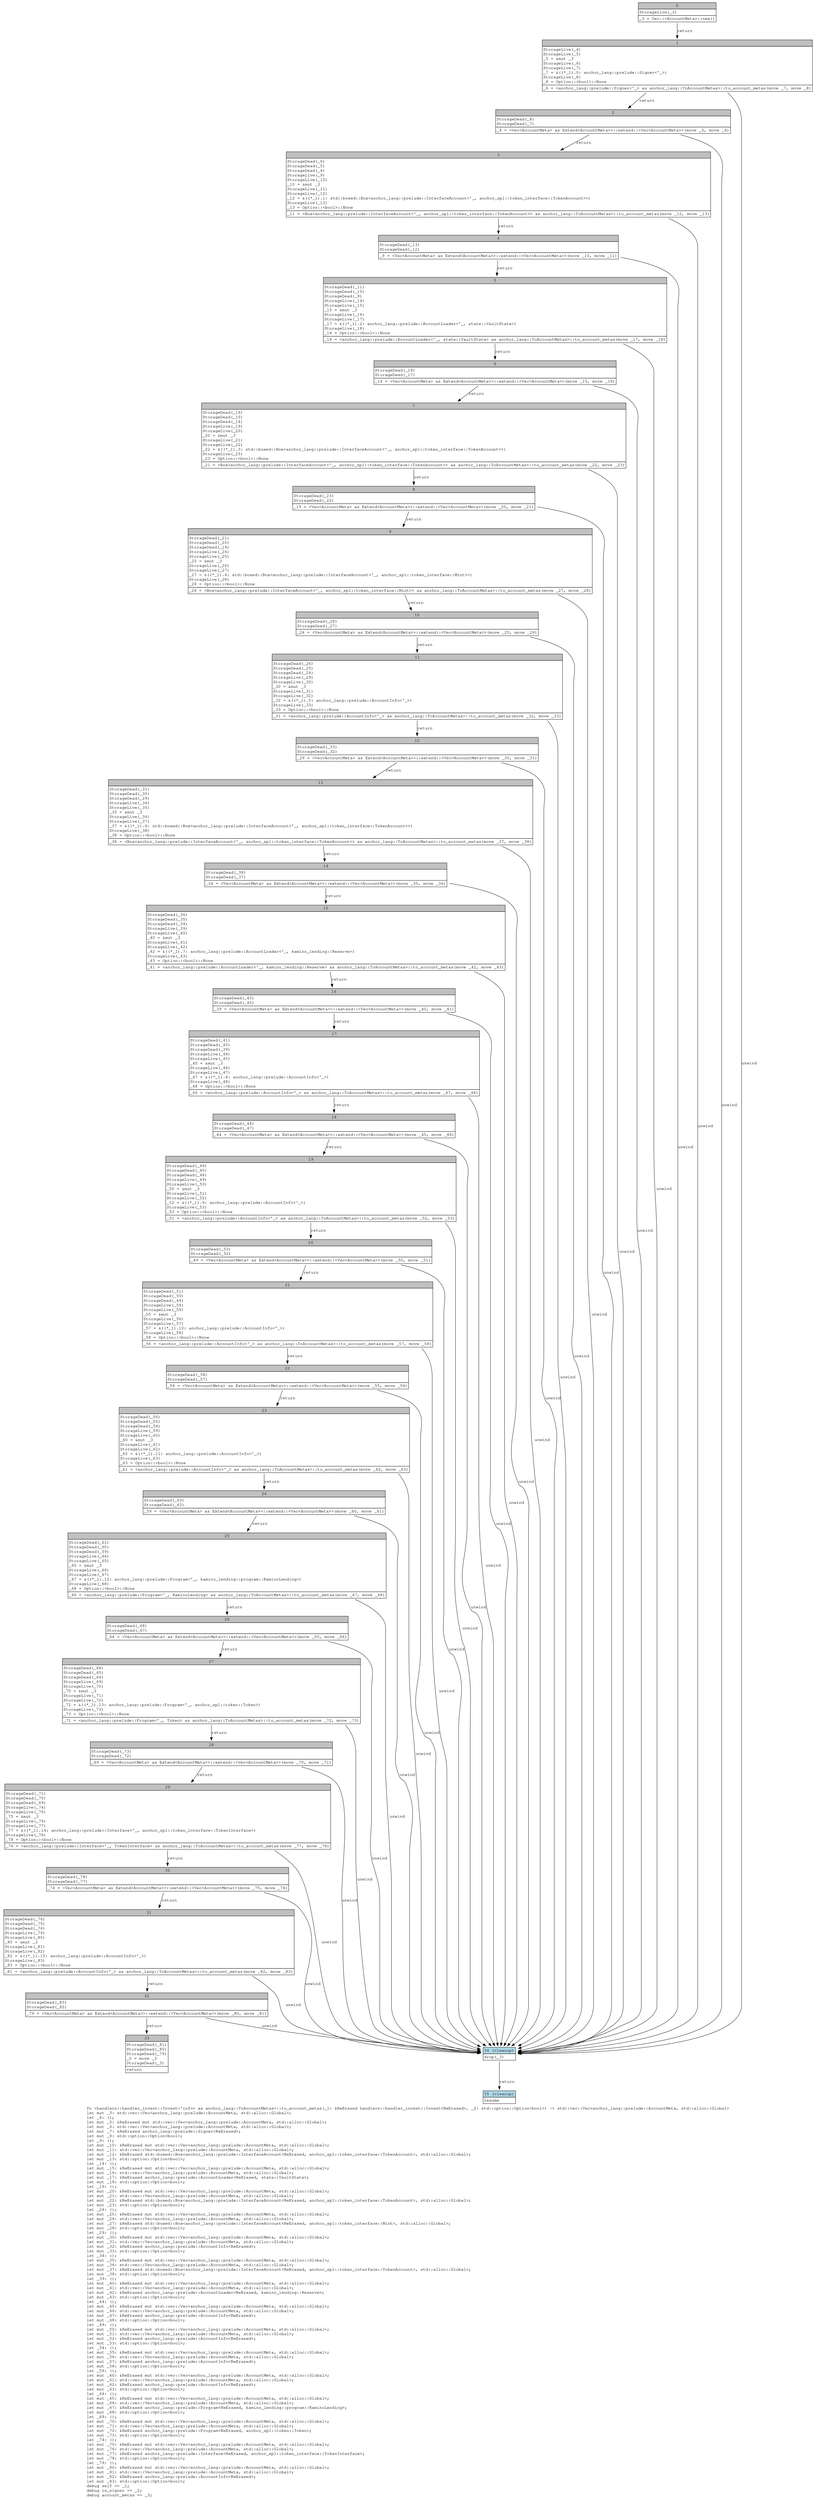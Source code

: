 digraph Mir_0_1079 {
    graph [fontname="Courier, monospace"];
    node [fontname="Courier, monospace"];
    edge [fontname="Courier, monospace"];
    label=<fn &lt;handlers::handler_invest::Invest&lt;'info&gt; as anchor_lang::ToAccountMetas&gt;::to_account_metas(_1: &amp;ReErased handlers::handler_invest::Invest&lt;ReErased&gt;, _2: std::option::Option&lt;bool&gt;) -&gt; std::vec::Vec&lt;anchor_lang::prelude::AccountMeta, std::alloc::Global&gt;<br align="left"/>let mut _3: std::vec::Vec&lt;anchor_lang::prelude::AccountMeta, std::alloc::Global&gt;;<br align="left"/>let _4: ();<br align="left"/>let mut _5: &amp;ReErased mut std::vec::Vec&lt;anchor_lang::prelude::AccountMeta, std::alloc::Global&gt;;<br align="left"/>let mut _6: std::vec::Vec&lt;anchor_lang::prelude::AccountMeta, std::alloc::Global&gt;;<br align="left"/>let mut _7: &amp;ReErased anchor_lang::prelude::Signer&lt;ReErased&gt;;<br align="left"/>let mut _8: std::option::Option&lt;bool&gt;;<br align="left"/>let _9: ();<br align="left"/>let mut _10: &amp;ReErased mut std::vec::Vec&lt;anchor_lang::prelude::AccountMeta, std::alloc::Global&gt;;<br align="left"/>let mut _11: std::vec::Vec&lt;anchor_lang::prelude::AccountMeta, std::alloc::Global&gt;;<br align="left"/>let mut _12: &amp;ReErased std::boxed::Box&lt;anchor_lang::prelude::InterfaceAccount&lt;ReErased, anchor_spl::token_interface::TokenAccount&gt;, std::alloc::Global&gt;;<br align="left"/>let mut _13: std::option::Option&lt;bool&gt;;<br align="left"/>let _14: ();<br align="left"/>let mut _15: &amp;ReErased mut std::vec::Vec&lt;anchor_lang::prelude::AccountMeta, std::alloc::Global&gt;;<br align="left"/>let mut _16: std::vec::Vec&lt;anchor_lang::prelude::AccountMeta, std::alloc::Global&gt;;<br align="left"/>let mut _17: &amp;ReErased anchor_lang::prelude::AccountLoader&lt;ReErased, state::VaultState&gt;;<br align="left"/>let mut _18: std::option::Option&lt;bool&gt;;<br align="left"/>let _19: ();<br align="left"/>let mut _20: &amp;ReErased mut std::vec::Vec&lt;anchor_lang::prelude::AccountMeta, std::alloc::Global&gt;;<br align="left"/>let mut _21: std::vec::Vec&lt;anchor_lang::prelude::AccountMeta, std::alloc::Global&gt;;<br align="left"/>let mut _22: &amp;ReErased std::boxed::Box&lt;anchor_lang::prelude::InterfaceAccount&lt;ReErased, anchor_spl::token_interface::TokenAccount&gt;, std::alloc::Global&gt;;<br align="left"/>let mut _23: std::option::Option&lt;bool&gt;;<br align="left"/>let _24: ();<br align="left"/>let mut _25: &amp;ReErased mut std::vec::Vec&lt;anchor_lang::prelude::AccountMeta, std::alloc::Global&gt;;<br align="left"/>let mut _26: std::vec::Vec&lt;anchor_lang::prelude::AccountMeta, std::alloc::Global&gt;;<br align="left"/>let mut _27: &amp;ReErased std::boxed::Box&lt;anchor_lang::prelude::InterfaceAccount&lt;ReErased, anchor_spl::token_interface::Mint&gt;, std::alloc::Global&gt;;<br align="left"/>let mut _28: std::option::Option&lt;bool&gt;;<br align="left"/>let _29: ();<br align="left"/>let mut _30: &amp;ReErased mut std::vec::Vec&lt;anchor_lang::prelude::AccountMeta, std::alloc::Global&gt;;<br align="left"/>let mut _31: std::vec::Vec&lt;anchor_lang::prelude::AccountMeta, std::alloc::Global&gt;;<br align="left"/>let mut _32: &amp;ReErased anchor_lang::prelude::AccountInfo&lt;ReErased&gt;;<br align="left"/>let mut _33: std::option::Option&lt;bool&gt;;<br align="left"/>let _34: ();<br align="left"/>let mut _35: &amp;ReErased mut std::vec::Vec&lt;anchor_lang::prelude::AccountMeta, std::alloc::Global&gt;;<br align="left"/>let mut _36: std::vec::Vec&lt;anchor_lang::prelude::AccountMeta, std::alloc::Global&gt;;<br align="left"/>let mut _37: &amp;ReErased std::boxed::Box&lt;anchor_lang::prelude::InterfaceAccount&lt;ReErased, anchor_spl::token_interface::TokenAccount&gt;, std::alloc::Global&gt;;<br align="left"/>let mut _38: std::option::Option&lt;bool&gt;;<br align="left"/>let _39: ();<br align="left"/>let mut _40: &amp;ReErased mut std::vec::Vec&lt;anchor_lang::prelude::AccountMeta, std::alloc::Global&gt;;<br align="left"/>let mut _41: std::vec::Vec&lt;anchor_lang::prelude::AccountMeta, std::alloc::Global&gt;;<br align="left"/>let mut _42: &amp;ReErased anchor_lang::prelude::AccountLoader&lt;ReErased, kamino_lending::Reserve&gt;;<br align="left"/>let mut _43: std::option::Option&lt;bool&gt;;<br align="left"/>let _44: ();<br align="left"/>let mut _45: &amp;ReErased mut std::vec::Vec&lt;anchor_lang::prelude::AccountMeta, std::alloc::Global&gt;;<br align="left"/>let mut _46: std::vec::Vec&lt;anchor_lang::prelude::AccountMeta, std::alloc::Global&gt;;<br align="left"/>let mut _47: &amp;ReErased anchor_lang::prelude::AccountInfo&lt;ReErased&gt;;<br align="left"/>let mut _48: std::option::Option&lt;bool&gt;;<br align="left"/>let _49: ();<br align="left"/>let mut _50: &amp;ReErased mut std::vec::Vec&lt;anchor_lang::prelude::AccountMeta, std::alloc::Global&gt;;<br align="left"/>let mut _51: std::vec::Vec&lt;anchor_lang::prelude::AccountMeta, std::alloc::Global&gt;;<br align="left"/>let mut _52: &amp;ReErased anchor_lang::prelude::AccountInfo&lt;ReErased&gt;;<br align="left"/>let mut _53: std::option::Option&lt;bool&gt;;<br align="left"/>let _54: ();<br align="left"/>let mut _55: &amp;ReErased mut std::vec::Vec&lt;anchor_lang::prelude::AccountMeta, std::alloc::Global&gt;;<br align="left"/>let mut _56: std::vec::Vec&lt;anchor_lang::prelude::AccountMeta, std::alloc::Global&gt;;<br align="left"/>let mut _57: &amp;ReErased anchor_lang::prelude::AccountInfo&lt;ReErased&gt;;<br align="left"/>let mut _58: std::option::Option&lt;bool&gt;;<br align="left"/>let _59: ();<br align="left"/>let mut _60: &amp;ReErased mut std::vec::Vec&lt;anchor_lang::prelude::AccountMeta, std::alloc::Global&gt;;<br align="left"/>let mut _61: std::vec::Vec&lt;anchor_lang::prelude::AccountMeta, std::alloc::Global&gt;;<br align="left"/>let mut _62: &amp;ReErased anchor_lang::prelude::AccountInfo&lt;ReErased&gt;;<br align="left"/>let mut _63: std::option::Option&lt;bool&gt;;<br align="left"/>let _64: ();<br align="left"/>let mut _65: &amp;ReErased mut std::vec::Vec&lt;anchor_lang::prelude::AccountMeta, std::alloc::Global&gt;;<br align="left"/>let mut _66: std::vec::Vec&lt;anchor_lang::prelude::AccountMeta, std::alloc::Global&gt;;<br align="left"/>let mut _67: &amp;ReErased anchor_lang::prelude::Program&lt;ReErased, kamino_lending::program::KaminoLending&gt;;<br align="left"/>let mut _68: std::option::Option&lt;bool&gt;;<br align="left"/>let _69: ();<br align="left"/>let mut _70: &amp;ReErased mut std::vec::Vec&lt;anchor_lang::prelude::AccountMeta, std::alloc::Global&gt;;<br align="left"/>let mut _71: std::vec::Vec&lt;anchor_lang::prelude::AccountMeta, std::alloc::Global&gt;;<br align="left"/>let mut _72: &amp;ReErased anchor_lang::prelude::Program&lt;ReErased, anchor_spl::token::Token&gt;;<br align="left"/>let mut _73: std::option::Option&lt;bool&gt;;<br align="left"/>let _74: ();<br align="left"/>let mut _75: &amp;ReErased mut std::vec::Vec&lt;anchor_lang::prelude::AccountMeta, std::alloc::Global&gt;;<br align="left"/>let mut _76: std::vec::Vec&lt;anchor_lang::prelude::AccountMeta, std::alloc::Global&gt;;<br align="left"/>let mut _77: &amp;ReErased anchor_lang::prelude::Interface&lt;ReErased, anchor_spl::token_interface::TokenInterface&gt;;<br align="left"/>let mut _78: std::option::Option&lt;bool&gt;;<br align="left"/>let _79: ();<br align="left"/>let mut _80: &amp;ReErased mut std::vec::Vec&lt;anchor_lang::prelude::AccountMeta, std::alloc::Global&gt;;<br align="left"/>let mut _81: std::vec::Vec&lt;anchor_lang::prelude::AccountMeta, std::alloc::Global&gt;;<br align="left"/>let mut _82: &amp;ReErased anchor_lang::prelude::AccountInfo&lt;ReErased&gt;;<br align="left"/>let mut _83: std::option::Option&lt;bool&gt;;<br align="left"/>debug self =&gt; _1;<br align="left"/>debug is_signer =&gt; _2;<br align="left"/>debug account_metas =&gt; _3;<br align="left"/>>;
    bb0__0_1079 [shape="none", label=<<table border="0" cellborder="1" cellspacing="0"><tr><td bgcolor="gray" align="center" colspan="1">0</td></tr><tr><td align="left" balign="left">StorageLive(_3)<br/></td></tr><tr><td align="left">_3 = Vec::&lt;AccountMeta&gt;::new()</td></tr></table>>];
    bb1__0_1079 [shape="none", label=<<table border="0" cellborder="1" cellspacing="0"><tr><td bgcolor="gray" align="center" colspan="1">1</td></tr><tr><td align="left" balign="left">StorageLive(_4)<br/>StorageLive(_5)<br/>_5 = &amp;mut _3<br/>StorageLive(_6)<br/>StorageLive(_7)<br/>_7 = &amp;((*_1).0: anchor_lang::prelude::Signer&lt;'_&gt;)<br/>StorageLive(_8)<br/>_8 = Option::&lt;bool&gt;::None<br/></td></tr><tr><td align="left">_6 = &lt;anchor_lang::prelude::Signer&lt;'_&gt; as anchor_lang::ToAccountMetas&gt;::to_account_metas(move _7, move _8)</td></tr></table>>];
    bb2__0_1079 [shape="none", label=<<table border="0" cellborder="1" cellspacing="0"><tr><td bgcolor="gray" align="center" colspan="1">2</td></tr><tr><td align="left" balign="left">StorageDead(_8)<br/>StorageDead(_7)<br/></td></tr><tr><td align="left">_4 = &lt;Vec&lt;AccountMeta&gt; as Extend&lt;AccountMeta&gt;&gt;::extend::&lt;Vec&lt;AccountMeta&gt;&gt;(move _5, move _6)</td></tr></table>>];
    bb3__0_1079 [shape="none", label=<<table border="0" cellborder="1" cellspacing="0"><tr><td bgcolor="gray" align="center" colspan="1">3</td></tr><tr><td align="left" balign="left">StorageDead(_6)<br/>StorageDead(_5)<br/>StorageDead(_4)<br/>StorageLive(_9)<br/>StorageLive(_10)<br/>_10 = &amp;mut _3<br/>StorageLive(_11)<br/>StorageLive(_12)<br/>_12 = &amp;((*_1).1: std::boxed::Box&lt;anchor_lang::prelude::InterfaceAccount&lt;'_, anchor_spl::token_interface::TokenAccount&gt;&gt;)<br/>StorageLive(_13)<br/>_13 = Option::&lt;bool&gt;::None<br/></td></tr><tr><td align="left">_11 = &lt;Box&lt;anchor_lang::prelude::InterfaceAccount&lt;'_, anchor_spl::token_interface::TokenAccount&gt;&gt; as anchor_lang::ToAccountMetas&gt;::to_account_metas(move _12, move _13)</td></tr></table>>];
    bb4__0_1079 [shape="none", label=<<table border="0" cellborder="1" cellspacing="0"><tr><td bgcolor="gray" align="center" colspan="1">4</td></tr><tr><td align="left" balign="left">StorageDead(_13)<br/>StorageDead(_12)<br/></td></tr><tr><td align="left">_9 = &lt;Vec&lt;AccountMeta&gt; as Extend&lt;AccountMeta&gt;&gt;::extend::&lt;Vec&lt;AccountMeta&gt;&gt;(move _10, move _11)</td></tr></table>>];
    bb5__0_1079 [shape="none", label=<<table border="0" cellborder="1" cellspacing="0"><tr><td bgcolor="gray" align="center" colspan="1">5</td></tr><tr><td align="left" balign="left">StorageDead(_11)<br/>StorageDead(_10)<br/>StorageDead(_9)<br/>StorageLive(_14)<br/>StorageLive(_15)<br/>_15 = &amp;mut _3<br/>StorageLive(_16)<br/>StorageLive(_17)<br/>_17 = &amp;((*_1).2: anchor_lang::prelude::AccountLoader&lt;'_, state::VaultState&gt;)<br/>StorageLive(_18)<br/>_18 = Option::&lt;bool&gt;::None<br/></td></tr><tr><td align="left">_16 = &lt;anchor_lang::prelude::AccountLoader&lt;'_, state::VaultState&gt; as anchor_lang::ToAccountMetas&gt;::to_account_metas(move _17, move _18)</td></tr></table>>];
    bb6__0_1079 [shape="none", label=<<table border="0" cellborder="1" cellspacing="0"><tr><td bgcolor="gray" align="center" colspan="1">6</td></tr><tr><td align="left" balign="left">StorageDead(_18)<br/>StorageDead(_17)<br/></td></tr><tr><td align="left">_14 = &lt;Vec&lt;AccountMeta&gt; as Extend&lt;AccountMeta&gt;&gt;::extend::&lt;Vec&lt;AccountMeta&gt;&gt;(move _15, move _16)</td></tr></table>>];
    bb7__0_1079 [shape="none", label=<<table border="0" cellborder="1" cellspacing="0"><tr><td bgcolor="gray" align="center" colspan="1">7</td></tr><tr><td align="left" balign="left">StorageDead(_16)<br/>StorageDead(_15)<br/>StorageDead(_14)<br/>StorageLive(_19)<br/>StorageLive(_20)<br/>_20 = &amp;mut _3<br/>StorageLive(_21)<br/>StorageLive(_22)<br/>_22 = &amp;((*_1).3: std::boxed::Box&lt;anchor_lang::prelude::InterfaceAccount&lt;'_, anchor_spl::token_interface::TokenAccount&gt;&gt;)<br/>StorageLive(_23)<br/>_23 = Option::&lt;bool&gt;::None<br/></td></tr><tr><td align="left">_21 = &lt;Box&lt;anchor_lang::prelude::InterfaceAccount&lt;'_, anchor_spl::token_interface::TokenAccount&gt;&gt; as anchor_lang::ToAccountMetas&gt;::to_account_metas(move _22, move _23)</td></tr></table>>];
    bb8__0_1079 [shape="none", label=<<table border="0" cellborder="1" cellspacing="0"><tr><td bgcolor="gray" align="center" colspan="1">8</td></tr><tr><td align="left" balign="left">StorageDead(_23)<br/>StorageDead(_22)<br/></td></tr><tr><td align="left">_19 = &lt;Vec&lt;AccountMeta&gt; as Extend&lt;AccountMeta&gt;&gt;::extend::&lt;Vec&lt;AccountMeta&gt;&gt;(move _20, move _21)</td></tr></table>>];
    bb9__0_1079 [shape="none", label=<<table border="0" cellborder="1" cellspacing="0"><tr><td bgcolor="gray" align="center" colspan="1">9</td></tr><tr><td align="left" balign="left">StorageDead(_21)<br/>StorageDead(_20)<br/>StorageDead(_19)<br/>StorageLive(_24)<br/>StorageLive(_25)<br/>_25 = &amp;mut _3<br/>StorageLive(_26)<br/>StorageLive(_27)<br/>_27 = &amp;((*_1).4: std::boxed::Box&lt;anchor_lang::prelude::InterfaceAccount&lt;'_, anchor_spl::token_interface::Mint&gt;&gt;)<br/>StorageLive(_28)<br/>_28 = Option::&lt;bool&gt;::None<br/></td></tr><tr><td align="left">_26 = &lt;Box&lt;anchor_lang::prelude::InterfaceAccount&lt;'_, anchor_spl::token_interface::Mint&gt;&gt; as anchor_lang::ToAccountMetas&gt;::to_account_metas(move _27, move _28)</td></tr></table>>];
    bb10__0_1079 [shape="none", label=<<table border="0" cellborder="1" cellspacing="0"><tr><td bgcolor="gray" align="center" colspan="1">10</td></tr><tr><td align="left" balign="left">StorageDead(_28)<br/>StorageDead(_27)<br/></td></tr><tr><td align="left">_24 = &lt;Vec&lt;AccountMeta&gt; as Extend&lt;AccountMeta&gt;&gt;::extend::&lt;Vec&lt;AccountMeta&gt;&gt;(move _25, move _26)</td></tr></table>>];
    bb11__0_1079 [shape="none", label=<<table border="0" cellborder="1" cellspacing="0"><tr><td bgcolor="gray" align="center" colspan="1">11</td></tr><tr><td align="left" balign="left">StorageDead(_26)<br/>StorageDead(_25)<br/>StorageDead(_24)<br/>StorageLive(_29)<br/>StorageLive(_30)<br/>_30 = &amp;mut _3<br/>StorageLive(_31)<br/>StorageLive(_32)<br/>_32 = &amp;((*_1).5: anchor_lang::prelude::AccountInfo&lt;'_&gt;)<br/>StorageLive(_33)<br/>_33 = Option::&lt;bool&gt;::None<br/></td></tr><tr><td align="left">_31 = &lt;anchor_lang::prelude::AccountInfo&lt;'_&gt; as anchor_lang::ToAccountMetas&gt;::to_account_metas(move _32, move _33)</td></tr></table>>];
    bb12__0_1079 [shape="none", label=<<table border="0" cellborder="1" cellspacing="0"><tr><td bgcolor="gray" align="center" colspan="1">12</td></tr><tr><td align="left" balign="left">StorageDead(_33)<br/>StorageDead(_32)<br/></td></tr><tr><td align="left">_29 = &lt;Vec&lt;AccountMeta&gt; as Extend&lt;AccountMeta&gt;&gt;::extend::&lt;Vec&lt;AccountMeta&gt;&gt;(move _30, move _31)</td></tr></table>>];
    bb13__0_1079 [shape="none", label=<<table border="0" cellborder="1" cellspacing="0"><tr><td bgcolor="gray" align="center" colspan="1">13</td></tr><tr><td align="left" balign="left">StorageDead(_31)<br/>StorageDead(_30)<br/>StorageDead(_29)<br/>StorageLive(_34)<br/>StorageLive(_35)<br/>_35 = &amp;mut _3<br/>StorageLive(_36)<br/>StorageLive(_37)<br/>_37 = &amp;((*_1).6: std::boxed::Box&lt;anchor_lang::prelude::InterfaceAccount&lt;'_, anchor_spl::token_interface::TokenAccount&gt;&gt;)<br/>StorageLive(_38)<br/>_38 = Option::&lt;bool&gt;::None<br/></td></tr><tr><td align="left">_36 = &lt;Box&lt;anchor_lang::prelude::InterfaceAccount&lt;'_, anchor_spl::token_interface::TokenAccount&gt;&gt; as anchor_lang::ToAccountMetas&gt;::to_account_metas(move _37, move _38)</td></tr></table>>];
    bb14__0_1079 [shape="none", label=<<table border="0" cellborder="1" cellspacing="0"><tr><td bgcolor="gray" align="center" colspan="1">14</td></tr><tr><td align="left" balign="left">StorageDead(_38)<br/>StorageDead(_37)<br/></td></tr><tr><td align="left">_34 = &lt;Vec&lt;AccountMeta&gt; as Extend&lt;AccountMeta&gt;&gt;::extend::&lt;Vec&lt;AccountMeta&gt;&gt;(move _35, move _36)</td></tr></table>>];
    bb15__0_1079 [shape="none", label=<<table border="0" cellborder="1" cellspacing="0"><tr><td bgcolor="gray" align="center" colspan="1">15</td></tr><tr><td align="left" balign="left">StorageDead(_36)<br/>StorageDead(_35)<br/>StorageDead(_34)<br/>StorageLive(_39)<br/>StorageLive(_40)<br/>_40 = &amp;mut _3<br/>StorageLive(_41)<br/>StorageLive(_42)<br/>_42 = &amp;((*_1).7: anchor_lang::prelude::AccountLoader&lt;'_, kamino_lending::Reserve&gt;)<br/>StorageLive(_43)<br/>_43 = Option::&lt;bool&gt;::None<br/></td></tr><tr><td align="left">_41 = &lt;anchor_lang::prelude::AccountLoader&lt;'_, kamino_lending::Reserve&gt; as anchor_lang::ToAccountMetas&gt;::to_account_metas(move _42, move _43)</td></tr></table>>];
    bb16__0_1079 [shape="none", label=<<table border="0" cellborder="1" cellspacing="0"><tr><td bgcolor="gray" align="center" colspan="1">16</td></tr><tr><td align="left" balign="left">StorageDead(_43)<br/>StorageDead(_42)<br/></td></tr><tr><td align="left">_39 = &lt;Vec&lt;AccountMeta&gt; as Extend&lt;AccountMeta&gt;&gt;::extend::&lt;Vec&lt;AccountMeta&gt;&gt;(move _40, move _41)</td></tr></table>>];
    bb17__0_1079 [shape="none", label=<<table border="0" cellborder="1" cellspacing="0"><tr><td bgcolor="gray" align="center" colspan="1">17</td></tr><tr><td align="left" balign="left">StorageDead(_41)<br/>StorageDead(_40)<br/>StorageDead(_39)<br/>StorageLive(_44)<br/>StorageLive(_45)<br/>_45 = &amp;mut _3<br/>StorageLive(_46)<br/>StorageLive(_47)<br/>_47 = &amp;((*_1).8: anchor_lang::prelude::AccountInfo&lt;'_&gt;)<br/>StorageLive(_48)<br/>_48 = Option::&lt;bool&gt;::None<br/></td></tr><tr><td align="left">_46 = &lt;anchor_lang::prelude::AccountInfo&lt;'_&gt; as anchor_lang::ToAccountMetas&gt;::to_account_metas(move _47, move _48)</td></tr></table>>];
    bb18__0_1079 [shape="none", label=<<table border="0" cellborder="1" cellspacing="0"><tr><td bgcolor="gray" align="center" colspan="1">18</td></tr><tr><td align="left" balign="left">StorageDead(_48)<br/>StorageDead(_47)<br/></td></tr><tr><td align="left">_44 = &lt;Vec&lt;AccountMeta&gt; as Extend&lt;AccountMeta&gt;&gt;::extend::&lt;Vec&lt;AccountMeta&gt;&gt;(move _45, move _46)</td></tr></table>>];
    bb19__0_1079 [shape="none", label=<<table border="0" cellborder="1" cellspacing="0"><tr><td bgcolor="gray" align="center" colspan="1">19</td></tr><tr><td align="left" balign="left">StorageDead(_46)<br/>StorageDead(_45)<br/>StorageDead(_44)<br/>StorageLive(_49)<br/>StorageLive(_50)<br/>_50 = &amp;mut _3<br/>StorageLive(_51)<br/>StorageLive(_52)<br/>_52 = &amp;((*_1).9: anchor_lang::prelude::AccountInfo&lt;'_&gt;)<br/>StorageLive(_53)<br/>_53 = Option::&lt;bool&gt;::None<br/></td></tr><tr><td align="left">_51 = &lt;anchor_lang::prelude::AccountInfo&lt;'_&gt; as anchor_lang::ToAccountMetas&gt;::to_account_metas(move _52, move _53)</td></tr></table>>];
    bb20__0_1079 [shape="none", label=<<table border="0" cellborder="1" cellspacing="0"><tr><td bgcolor="gray" align="center" colspan="1">20</td></tr><tr><td align="left" balign="left">StorageDead(_53)<br/>StorageDead(_52)<br/></td></tr><tr><td align="left">_49 = &lt;Vec&lt;AccountMeta&gt; as Extend&lt;AccountMeta&gt;&gt;::extend::&lt;Vec&lt;AccountMeta&gt;&gt;(move _50, move _51)</td></tr></table>>];
    bb21__0_1079 [shape="none", label=<<table border="0" cellborder="1" cellspacing="0"><tr><td bgcolor="gray" align="center" colspan="1">21</td></tr><tr><td align="left" balign="left">StorageDead(_51)<br/>StorageDead(_50)<br/>StorageDead(_49)<br/>StorageLive(_54)<br/>StorageLive(_55)<br/>_55 = &amp;mut _3<br/>StorageLive(_56)<br/>StorageLive(_57)<br/>_57 = &amp;((*_1).10: anchor_lang::prelude::AccountInfo&lt;'_&gt;)<br/>StorageLive(_58)<br/>_58 = Option::&lt;bool&gt;::None<br/></td></tr><tr><td align="left">_56 = &lt;anchor_lang::prelude::AccountInfo&lt;'_&gt; as anchor_lang::ToAccountMetas&gt;::to_account_metas(move _57, move _58)</td></tr></table>>];
    bb22__0_1079 [shape="none", label=<<table border="0" cellborder="1" cellspacing="0"><tr><td bgcolor="gray" align="center" colspan="1">22</td></tr><tr><td align="left" balign="left">StorageDead(_58)<br/>StorageDead(_57)<br/></td></tr><tr><td align="left">_54 = &lt;Vec&lt;AccountMeta&gt; as Extend&lt;AccountMeta&gt;&gt;::extend::&lt;Vec&lt;AccountMeta&gt;&gt;(move _55, move _56)</td></tr></table>>];
    bb23__0_1079 [shape="none", label=<<table border="0" cellborder="1" cellspacing="0"><tr><td bgcolor="gray" align="center" colspan="1">23</td></tr><tr><td align="left" balign="left">StorageDead(_56)<br/>StorageDead(_55)<br/>StorageDead(_54)<br/>StorageLive(_59)<br/>StorageLive(_60)<br/>_60 = &amp;mut _3<br/>StorageLive(_61)<br/>StorageLive(_62)<br/>_62 = &amp;((*_1).11: anchor_lang::prelude::AccountInfo&lt;'_&gt;)<br/>StorageLive(_63)<br/>_63 = Option::&lt;bool&gt;::None<br/></td></tr><tr><td align="left">_61 = &lt;anchor_lang::prelude::AccountInfo&lt;'_&gt; as anchor_lang::ToAccountMetas&gt;::to_account_metas(move _62, move _63)</td></tr></table>>];
    bb24__0_1079 [shape="none", label=<<table border="0" cellborder="1" cellspacing="0"><tr><td bgcolor="gray" align="center" colspan="1">24</td></tr><tr><td align="left" balign="left">StorageDead(_63)<br/>StorageDead(_62)<br/></td></tr><tr><td align="left">_59 = &lt;Vec&lt;AccountMeta&gt; as Extend&lt;AccountMeta&gt;&gt;::extend::&lt;Vec&lt;AccountMeta&gt;&gt;(move _60, move _61)</td></tr></table>>];
    bb25__0_1079 [shape="none", label=<<table border="0" cellborder="1" cellspacing="0"><tr><td bgcolor="gray" align="center" colspan="1">25</td></tr><tr><td align="left" balign="left">StorageDead(_61)<br/>StorageDead(_60)<br/>StorageDead(_59)<br/>StorageLive(_64)<br/>StorageLive(_65)<br/>_65 = &amp;mut _3<br/>StorageLive(_66)<br/>StorageLive(_67)<br/>_67 = &amp;((*_1).12: anchor_lang::prelude::Program&lt;'_, kamino_lending::program::KaminoLending&gt;)<br/>StorageLive(_68)<br/>_68 = Option::&lt;bool&gt;::None<br/></td></tr><tr><td align="left">_66 = &lt;anchor_lang::prelude::Program&lt;'_, KaminoLending&gt; as anchor_lang::ToAccountMetas&gt;::to_account_metas(move _67, move _68)</td></tr></table>>];
    bb26__0_1079 [shape="none", label=<<table border="0" cellborder="1" cellspacing="0"><tr><td bgcolor="gray" align="center" colspan="1">26</td></tr><tr><td align="left" balign="left">StorageDead(_68)<br/>StorageDead(_67)<br/></td></tr><tr><td align="left">_64 = &lt;Vec&lt;AccountMeta&gt; as Extend&lt;AccountMeta&gt;&gt;::extend::&lt;Vec&lt;AccountMeta&gt;&gt;(move _65, move _66)</td></tr></table>>];
    bb27__0_1079 [shape="none", label=<<table border="0" cellborder="1" cellspacing="0"><tr><td bgcolor="gray" align="center" colspan="1">27</td></tr><tr><td align="left" balign="left">StorageDead(_66)<br/>StorageDead(_65)<br/>StorageDead(_64)<br/>StorageLive(_69)<br/>StorageLive(_70)<br/>_70 = &amp;mut _3<br/>StorageLive(_71)<br/>StorageLive(_72)<br/>_72 = &amp;((*_1).13: anchor_lang::prelude::Program&lt;'_, anchor_spl::token::Token&gt;)<br/>StorageLive(_73)<br/>_73 = Option::&lt;bool&gt;::None<br/></td></tr><tr><td align="left">_71 = &lt;anchor_lang::prelude::Program&lt;'_, Token&gt; as anchor_lang::ToAccountMetas&gt;::to_account_metas(move _72, move _73)</td></tr></table>>];
    bb28__0_1079 [shape="none", label=<<table border="0" cellborder="1" cellspacing="0"><tr><td bgcolor="gray" align="center" colspan="1">28</td></tr><tr><td align="left" balign="left">StorageDead(_73)<br/>StorageDead(_72)<br/></td></tr><tr><td align="left">_69 = &lt;Vec&lt;AccountMeta&gt; as Extend&lt;AccountMeta&gt;&gt;::extend::&lt;Vec&lt;AccountMeta&gt;&gt;(move _70, move _71)</td></tr></table>>];
    bb29__0_1079 [shape="none", label=<<table border="0" cellborder="1" cellspacing="0"><tr><td bgcolor="gray" align="center" colspan="1">29</td></tr><tr><td align="left" balign="left">StorageDead(_71)<br/>StorageDead(_70)<br/>StorageDead(_69)<br/>StorageLive(_74)<br/>StorageLive(_75)<br/>_75 = &amp;mut _3<br/>StorageLive(_76)<br/>StorageLive(_77)<br/>_77 = &amp;((*_1).14: anchor_lang::prelude::Interface&lt;'_, anchor_spl::token_interface::TokenInterface&gt;)<br/>StorageLive(_78)<br/>_78 = Option::&lt;bool&gt;::None<br/></td></tr><tr><td align="left">_76 = &lt;anchor_lang::prelude::Interface&lt;'_, TokenInterface&gt; as anchor_lang::ToAccountMetas&gt;::to_account_metas(move _77, move _78)</td></tr></table>>];
    bb30__0_1079 [shape="none", label=<<table border="0" cellborder="1" cellspacing="0"><tr><td bgcolor="gray" align="center" colspan="1">30</td></tr><tr><td align="left" balign="left">StorageDead(_78)<br/>StorageDead(_77)<br/></td></tr><tr><td align="left">_74 = &lt;Vec&lt;AccountMeta&gt; as Extend&lt;AccountMeta&gt;&gt;::extend::&lt;Vec&lt;AccountMeta&gt;&gt;(move _75, move _76)</td></tr></table>>];
    bb31__0_1079 [shape="none", label=<<table border="0" cellborder="1" cellspacing="0"><tr><td bgcolor="gray" align="center" colspan="1">31</td></tr><tr><td align="left" balign="left">StorageDead(_76)<br/>StorageDead(_75)<br/>StorageDead(_74)<br/>StorageLive(_79)<br/>StorageLive(_80)<br/>_80 = &amp;mut _3<br/>StorageLive(_81)<br/>StorageLive(_82)<br/>_82 = &amp;((*_1).15: anchor_lang::prelude::AccountInfo&lt;'_&gt;)<br/>StorageLive(_83)<br/>_83 = Option::&lt;bool&gt;::None<br/></td></tr><tr><td align="left">_81 = &lt;anchor_lang::prelude::AccountInfo&lt;'_&gt; as anchor_lang::ToAccountMetas&gt;::to_account_metas(move _82, move _83)</td></tr></table>>];
    bb32__0_1079 [shape="none", label=<<table border="0" cellborder="1" cellspacing="0"><tr><td bgcolor="gray" align="center" colspan="1">32</td></tr><tr><td align="left" balign="left">StorageDead(_83)<br/>StorageDead(_82)<br/></td></tr><tr><td align="left">_79 = &lt;Vec&lt;AccountMeta&gt; as Extend&lt;AccountMeta&gt;&gt;::extend::&lt;Vec&lt;AccountMeta&gt;&gt;(move _80, move _81)</td></tr></table>>];
    bb33__0_1079 [shape="none", label=<<table border="0" cellborder="1" cellspacing="0"><tr><td bgcolor="gray" align="center" colspan="1">33</td></tr><tr><td align="left" balign="left">StorageDead(_81)<br/>StorageDead(_80)<br/>StorageDead(_79)<br/>_0 = move _3<br/>StorageDead(_3)<br/></td></tr><tr><td align="left">return</td></tr></table>>];
    bb34__0_1079 [shape="none", label=<<table border="0" cellborder="1" cellspacing="0"><tr><td bgcolor="lightblue" align="center" colspan="1">34 (cleanup)</td></tr><tr><td align="left">drop(_3)</td></tr></table>>];
    bb35__0_1079 [shape="none", label=<<table border="0" cellborder="1" cellspacing="0"><tr><td bgcolor="lightblue" align="center" colspan="1">35 (cleanup)</td></tr><tr><td align="left">resume</td></tr></table>>];
    bb0__0_1079 -> bb1__0_1079 [label="return"];
    bb1__0_1079 -> bb2__0_1079 [label="return"];
    bb1__0_1079 -> bb34__0_1079 [label="unwind"];
    bb2__0_1079 -> bb3__0_1079 [label="return"];
    bb2__0_1079 -> bb34__0_1079 [label="unwind"];
    bb3__0_1079 -> bb4__0_1079 [label="return"];
    bb3__0_1079 -> bb34__0_1079 [label="unwind"];
    bb4__0_1079 -> bb5__0_1079 [label="return"];
    bb4__0_1079 -> bb34__0_1079 [label="unwind"];
    bb5__0_1079 -> bb6__0_1079 [label="return"];
    bb5__0_1079 -> bb34__0_1079 [label="unwind"];
    bb6__0_1079 -> bb7__0_1079 [label="return"];
    bb6__0_1079 -> bb34__0_1079 [label="unwind"];
    bb7__0_1079 -> bb8__0_1079 [label="return"];
    bb7__0_1079 -> bb34__0_1079 [label="unwind"];
    bb8__0_1079 -> bb9__0_1079 [label="return"];
    bb8__0_1079 -> bb34__0_1079 [label="unwind"];
    bb9__0_1079 -> bb10__0_1079 [label="return"];
    bb9__0_1079 -> bb34__0_1079 [label="unwind"];
    bb10__0_1079 -> bb11__0_1079 [label="return"];
    bb10__0_1079 -> bb34__0_1079 [label="unwind"];
    bb11__0_1079 -> bb12__0_1079 [label="return"];
    bb11__0_1079 -> bb34__0_1079 [label="unwind"];
    bb12__0_1079 -> bb13__0_1079 [label="return"];
    bb12__0_1079 -> bb34__0_1079 [label="unwind"];
    bb13__0_1079 -> bb14__0_1079 [label="return"];
    bb13__0_1079 -> bb34__0_1079 [label="unwind"];
    bb14__0_1079 -> bb15__0_1079 [label="return"];
    bb14__0_1079 -> bb34__0_1079 [label="unwind"];
    bb15__0_1079 -> bb16__0_1079 [label="return"];
    bb15__0_1079 -> bb34__0_1079 [label="unwind"];
    bb16__0_1079 -> bb17__0_1079 [label="return"];
    bb16__0_1079 -> bb34__0_1079 [label="unwind"];
    bb17__0_1079 -> bb18__0_1079 [label="return"];
    bb17__0_1079 -> bb34__0_1079 [label="unwind"];
    bb18__0_1079 -> bb19__0_1079 [label="return"];
    bb18__0_1079 -> bb34__0_1079 [label="unwind"];
    bb19__0_1079 -> bb20__0_1079 [label="return"];
    bb19__0_1079 -> bb34__0_1079 [label="unwind"];
    bb20__0_1079 -> bb21__0_1079 [label="return"];
    bb20__0_1079 -> bb34__0_1079 [label="unwind"];
    bb21__0_1079 -> bb22__0_1079 [label="return"];
    bb21__0_1079 -> bb34__0_1079 [label="unwind"];
    bb22__0_1079 -> bb23__0_1079 [label="return"];
    bb22__0_1079 -> bb34__0_1079 [label="unwind"];
    bb23__0_1079 -> bb24__0_1079 [label="return"];
    bb23__0_1079 -> bb34__0_1079 [label="unwind"];
    bb24__0_1079 -> bb25__0_1079 [label="return"];
    bb24__0_1079 -> bb34__0_1079 [label="unwind"];
    bb25__0_1079 -> bb26__0_1079 [label="return"];
    bb25__0_1079 -> bb34__0_1079 [label="unwind"];
    bb26__0_1079 -> bb27__0_1079 [label="return"];
    bb26__0_1079 -> bb34__0_1079 [label="unwind"];
    bb27__0_1079 -> bb28__0_1079 [label="return"];
    bb27__0_1079 -> bb34__0_1079 [label="unwind"];
    bb28__0_1079 -> bb29__0_1079 [label="return"];
    bb28__0_1079 -> bb34__0_1079 [label="unwind"];
    bb29__0_1079 -> bb30__0_1079 [label="return"];
    bb29__0_1079 -> bb34__0_1079 [label="unwind"];
    bb30__0_1079 -> bb31__0_1079 [label="return"];
    bb30__0_1079 -> bb34__0_1079 [label="unwind"];
    bb31__0_1079 -> bb32__0_1079 [label="return"];
    bb31__0_1079 -> bb34__0_1079 [label="unwind"];
    bb32__0_1079 -> bb33__0_1079 [label="return"];
    bb32__0_1079 -> bb34__0_1079 [label="unwind"];
    bb34__0_1079 -> bb35__0_1079 [label="return"];
}
